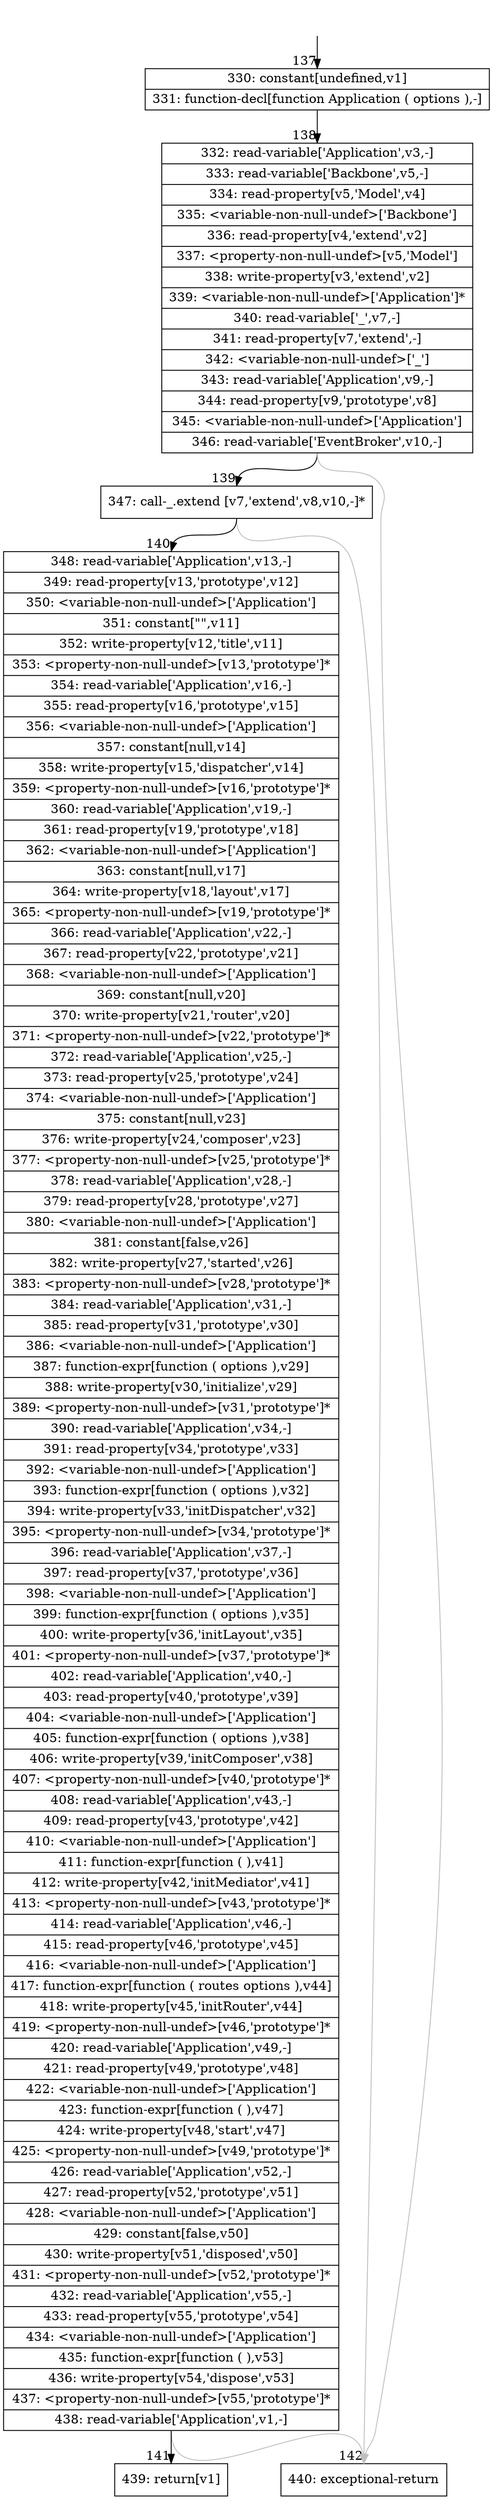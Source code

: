 digraph {
rankdir="TD"
BB_entry9[shape=none,label=""];
BB_entry9 -> BB137 [tailport=s, headport=n, headlabel="    137"]
BB137 [shape=record label="{330: constant[undefined,v1]|331: function-decl[function Application ( options ),-]}" ] 
BB137 -> BB138 [tailport=s, headport=n, headlabel="      138"]
BB138 [shape=record label="{332: read-variable['Application',v3,-]|333: read-variable['Backbone',v5,-]|334: read-property[v5,'Model',v4]|335: \<variable-non-null-undef\>['Backbone']|336: read-property[v4,'extend',v2]|337: \<property-non-null-undef\>[v5,'Model']|338: write-property[v3,'extend',v2]|339: \<variable-non-null-undef\>['Application']*|340: read-variable['_',v7,-]|341: read-property[v7,'extend',-]|342: \<variable-non-null-undef\>['_']|343: read-variable['Application',v9,-]|344: read-property[v9,'prototype',v8]|345: \<variable-non-null-undef\>['Application']|346: read-variable['EventBroker',v10,-]}" ] 
BB138 -> BB139 [tailport=s, headport=n, headlabel="      139"]
BB138 -> BB142 [tailport=s, headport=n, color=gray, headlabel="      142"]
BB139 [shape=record label="{347: call-_.extend [v7,'extend',v8,v10,-]*}" ] 
BB139 -> BB140 [tailport=s, headport=n, headlabel="      140"]
BB139 -> BB142 [tailport=s, headport=n, color=gray]
BB140 [shape=record label="{348: read-variable['Application',v13,-]|349: read-property[v13,'prototype',v12]|350: \<variable-non-null-undef\>['Application']|351: constant[\"\",v11]|352: write-property[v12,'title',v11]|353: \<property-non-null-undef\>[v13,'prototype']*|354: read-variable['Application',v16,-]|355: read-property[v16,'prototype',v15]|356: \<variable-non-null-undef\>['Application']|357: constant[null,v14]|358: write-property[v15,'dispatcher',v14]|359: \<property-non-null-undef\>[v16,'prototype']*|360: read-variable['Application',v19,-]|361: read-property[v19,'prototype',v18]|362: \<variable-non-null-undef\>['Application']|363: constant[null,v17]|364: write-property[v18,'layout',v17]|365: \<property-non-null-undef\>[v19,'prototype']*|366: read-variable['Application',v22,-]|367: read-property[v22,'prototype',v21]|368: \<variable-non-null-undef\>['Application']|369: constant[null,v20]|370: write-property[v21,'router',v20]|371: \<property-non-null-undef\>[v22,'prototype']*|372: read-variable['Application',v25,-]|373: read-property[v25,'prototype',v24]|374: \<variable-non-null-undef\>['Application']|375: constant[null,v23]|376: write-property[v24,'composer',v23]|377: \<property-non-null-undef\>[v25,'prototype']*|378: read-variable['Application',v28,-]|379: read-property[v28,'prototype',v27]|380: \<variable-non-null-undef\>['Application']|381: constant[false,v26]|382: write-property[v27,'started',v26]|383: \<property-non-null-undef\>[v28,'prototype']*|384: read-variable['Application',v31,-]|385: read-property[v31,'prototype',v30]|386: \<variable-non-null-undef\>['Application']|387: function-expr[function ( options ),v29]|388: write-property[v30,'initialize',v29]|389: \<property-non-null-undef\>[v31,'prototype']*|390: read-variable['Application',v34,-]|391: read-property[v34,'prototype',v33]|392: \<variable-non-null-undef\>['Application']|393: function-expr[function ( options ),v32]|394: write-property[v33,'initDispatcher',v32]|395: \<property-non-null-undef\>[v34,'prototype']*|396: read-variable['Application',v37,-]|397: read-property[v37,'prototype',v36]|398: \<variable-non-null-undef\>['Application']|399: function-expr[function ( options ),v35]|400: write-property[v36,'initLayout',v35]|401: \<property-non-null-undef\>[v37,'prototype']*|402: read-variable['Application',v40,-]|403: read-property[v40,'prototype',v39]|404: \<variable-non-null-undef\>['Application']|405: function-expr[function ( options ),v38]|406: write-property[v39,'initComposer',v38]|407: \<property-non-null-undef\>[v40,'prototype']*|408: read-variable['Application',v43,-]|409: read-property[v43,'prototype',v42]|410: \<variable-non-null-undef\>['Application']|411: function-expr[function ( ),v41]|412: write-property[v42,'initMediator',v41]|413: \<property-non-null-undef\>[v43,'prototype']*|414: read-variable['Application',v46,-]|415: read-property[v46,'prototype',v45]|416: \<variable-non-null-undef\>['Application']|417: function-expr[function ( routes options ),v44]|418: write-property[v45,'initRouter',v44]|419: \<property-non-null-undef\>[v46,'prototype']*|420: read-variable['Application',v49,-]|421: read-property[v49,'prototype',v48]|422: \<variable-non-null-undef\>['Application']|423: function-expr[function ( ),v47]|424: write-property[v48,'start',v47]|425: \<property-non-null-undef\>[v49,'prototype']*|426: read-variable['Application',v52,-]|427: read-property[v52,'prototype',v51]|428: \<variable-non-null-undef\>['Application']|429: constant[false,v50]|430: write-property[v51,'disposed',v50]|431: \<property-non-null-undef\>[v52,'prototype']*|432: read-variable['Application',v55,-]|433: read-property[v55,'prototype',v54]|434: \<variable-non-null-undef\>['Application']|435: function-expr[function ( ),v53]|436: write-property[v54,'dispose',v53]|437: \<property-non-null-undef\>[v55,'prototype']*|438: read-variable['Application',v1,-]}" ] 
BB140 -> BB141 [tailport=s, headport=n, headlabel="      141"]
BB140 -> BB142 [tailport=s, headport=n, color=gray]
BB141 [shape=record label="{439: return[v1]}" ] 
BB142 [shape=record label="{440: exceptional-return}" ] 
//#$~ 152
}
